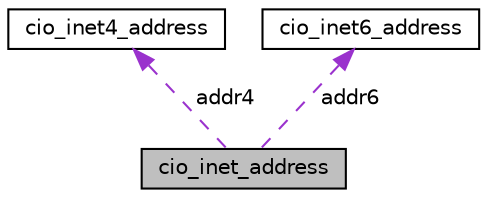 digraph "cio_inet_address"
{
  edge [fontname="Helvetica",fontsize="10",labelfontname="Helvetica",labelfontsize="10"];
  node [fontname="Helvetica",fontsize="10",shape=record];
  Node1 [label="cio_inet_address",height=0.2,width=0.4,color="black", fillcolor="grey75", style="filled", fontcolor="black"];
  Node2 -> Node1 [dir="back",color="darkorchid3",fontsize="10",style="dashed",label=" addr4" ,fontname="Helvetica"];
  Node2 [label="cio_inet4_address",height=0.2,width=0.4,color="black", fillcolor="white", style="filled",URL="$structcio__inet4__address.html"];
  Node3 -> Node1 [dir="back",color="darkorchid3",fontsize="10",style="dashed",label=" addr6" ,fontname="Helvetica"];
  Node3 [label="cio_inet6_address",height=0.2,width=0.4,color="black", fillcolor="white", style="filled",URL="$structcio__inet6__address.html"];
}
